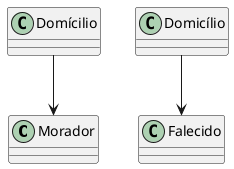 @startuml diagrama_de_classes

class Morador {
    
}

class Falecido {

}

class Domicílio {

}

Domícilio --> Morador
Domicílio --> Falecido

@enduml